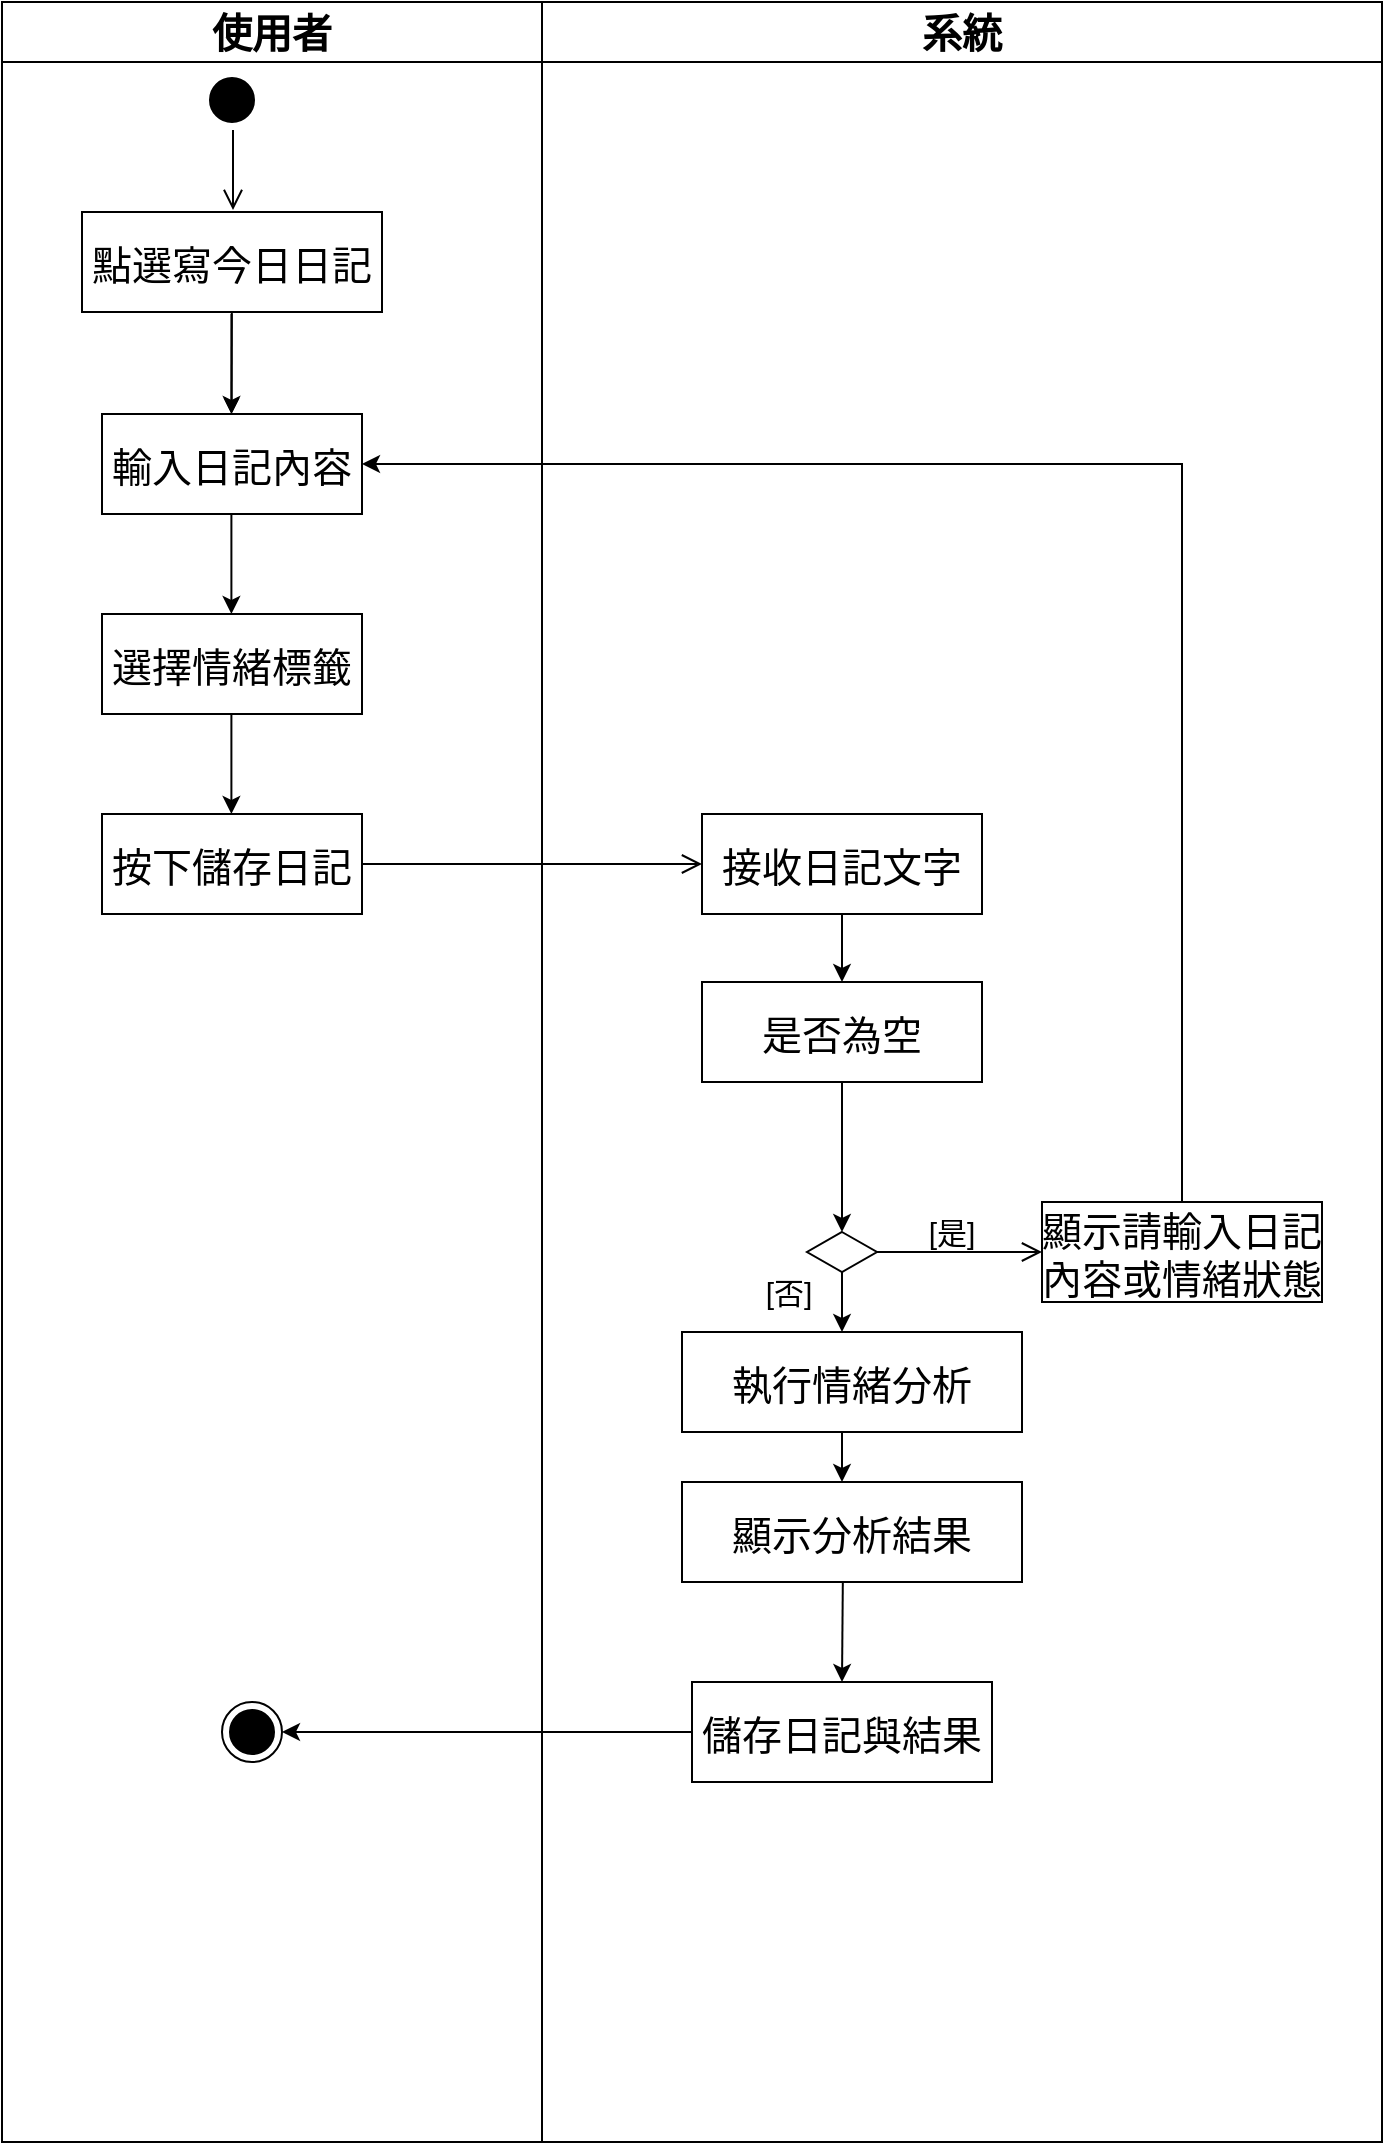 <mxfile version="26.2.2" pages="4">
  <diagram name="寫日記活動圖" id="e7e014a7-5840-1c2e-5031-d8a46d1fe8dd">
    <mxGraphModel dx="1138" dy="478" grid="1" gridSize="10" guides="1" tooltips="1" connect="1" arrows="1" fold="1" page="1" pageScale="1" pageWidth="1169" pageHeight="826" background="none" math="0" shadow="0">
      <root>
        <mxCell id="0" />
        <mxCell id="1" parent="0" />
        <mxCell id="qAcYdrMk_56uutIM6bKp-6" value="" style="ellipse;shape=startState;fillColor=#000000;strokeColor=#000000;" parent="1" vertex="1">
          <mxGeometry x="370" y="964" width="30" height="30" as="geometry" />
        </mxCell>
        <mxCell id="qAcYdrMk_56uutIM6bKp-7" value="" style="edgeStyle=elbowEdgeStyle;elbow=horizontal;verticalAlign=bottom;endArrow=open;endSize=8;strokeColor=#000000;endFill=1;rounded=0;fillColor=#000000;" parent="1" source="qAcYdrMk_56uutIM6bKp-6" edge="1">
          <mxGeometry x="100" y="40" as="geometry">
            <mxPoint x="385.643" y="1034" as="targetPoint" />
          </mxGeometry>
        </mxCell>
        <mxCell id="qAcYdrMk_56uutIM6bKp-8" value="" style="endArrow=open;strokeColor=#000000;endFill=1;rounded=0" parent="1" source="qAcYdrMk_56uutIM6bKp-41" edge="1">
          <mxGeometry relative="1" as="geometry">
            <mxPoint x="385" y="1076" as="sourcePoint" />
            <mxPoint x="384.75" y="1136" as="targetPoint" />
          </mxGeometry>
        </mxCell>
        <mxCell id="qAcYdrMk_56uutIM6bKp-9" value="" style="edgeStyle=orthogonalEdgeStyle;rounded=0;orthogonalLoop=1;jettySize=auto;html=1;" parent="1" edge="1">
          <mxGeometry relative="1" as="geometry">
            <mxPoint x="384.75" y="1086" as="sourcePoint" />
            <mxPoint x="384.75" y="1136" as="targetPoint" />
          </mxGeometry>
        </mxCell>
        <mxCell id="qAcYdrMk_56uutIM6bKp-38" value="" style="edgeStyle=elbowEdgeStyle;elbow=horizontal;verticalAlign=bottom;endArrow=open;endSize=8;strokeColor=#000000;endFill=1;rounded=0;fillColor=#000000;exitX=1;exitY=0.5;exitDx=0;exitDy=0;entryX=0;entryY=0.5;entryDx=0;entryDy=0;" parent="1" target="qAcYdrMk_56uutIM6bKp-12" edge="1" source="R8Abtqu-zcnTd_QBsA_M-8">
          <mxGeometry x="100" y="40" as="geometry">
            <mxPoint x="537.75" y="1054" as="targetPoint" />
            <mxPoint x="439.75" y="1161" as="sourcePoint" />
          </mxGeometry>
        </mxCell>
        <mxCell id="qAcYdrMk_56uutIM6bKp-42" value="" style="endArrow=open;strokeColor=#000000;endFill=1;rounded=0" parent="1" target="qAcYdrMk_56uutIM6bKp-41" edge="1">
          <mxGeometry relative="1" as="geometry">
            <mxPoint x="385" y="1076" as="sourcePoint" />
            <mxPoint x="384.75" y="1136" as="targetPoint" />
          </mxGeometry>
        </mxCell>
        <mxCell id="qAcYdrMk_56uutIM6bKp-66" value="使用者" style="swimlane;whiteSpace=wrap;startSize=30;fontSize=20;" parent="1" vertex="1">
          <mxGeometry x="270" y="930" width="270" height="1070" as="geometry" />
        </mxCell>
        <mxCell id="KruCElbM7OjdMXR9dvU4-1" value="選擇情緒標籤" style="fontSize=20;" vertex="1" parent="qAcYdrMk_56uutIM6bKp-66">
          <mxGeometry x="50" y="306" width="130" height="50" as="geometry" />
        </mxCell>
        <mxCell id="KruCElbM7OjdMXR9dvU4-4" value="" style="edgeStyle=orthogonalEdgeStyle;rounded=0;orthogonalLoop=1;jettySize=auto;html=1;" edge="1" parent="qAcYdrMk_56uutIM6bKp-66">
          <mxGeometry relative="1" as="geometry">
            <mxPoint x="114.7" y="256" as="sourcePoint" />
            <mxPoint x="114.7" y="306" as="targetPoint" />
          </mxGeometry>
        </mxCell>
        <mxCell id="qAcYdrMk_56uutIM6bKp-88" value="" style="ellipse;html=1;shape=endState;fillColor=#000000;strokeColor=#000000;" parent="qAcYdrMk_56uutIM6bKp-66" vertex="1">
          <mxGeometry x="110" y="850" width="30" height="30" as="geometry" />
        </mxCell>
        <mxCell id="qAcYdrMk_56uutIM6bKp-43" value="輸入日記內容" style="fontSize=20;" parent="qAcYdrMk_56uutIM6bKp-66" vertex="1">
          <mxGeometry x="50" y="206" width="130" height="50" as="geometry" />
        </mxCell>
        <mxCell id="qAcYdrMk_56uutIM6bKp-41" value="點選寫今日日記" style="fontSize=20;" parent="qAcYdrMk_56uutIM6bKp-66" vertex="1">
          <mxGeometry x="40" y="105" width="150" height="50" as="geometry" />
        </mxCell>
        <mxCell id="R8Abtqu-zcnTd_QBsA_M-8" value="按下儲存日記" style="fontSize=20;" vertex="1" parent="qAcYdrMk_56uutIM6bKp-66">
          <mxGeometry x="50" y="406" width="130" height="50" as="geometry" />
        </mxCell>
        <mxCell id="R8Abtqu-zcnTd_QBsA_M-9" value="" style="edgeStyle=orthogonalEdgeStyle;rounded=0;orthogonalLoop=1;jettySize=auto;html=1;" edge="1" parent="qAcYdrMk_56uutIM6bKp-66">
          <mxGeometry relative="1" as="geometry">
            <mxPoint x="114.7" y="356" as="sourcePoint" />
            <mxPoint x="114.7" y="406" as="targetPoint" />
          </mxGeometry>
        </mxCell>
        <mxCell id="qAcYdrMk_56uutIM6bKp-80" value="系統" style="swimlane;whiteSpace=wrap;startSize=30;fontSize=20;" parent="1" vertex="1">
          <mxGeometry x="540" y="930" width="420" height="1070" as="geometry" />
        </mxCell>
        <mxCell id="qAcYdrMk_56uutIM6bKp-12" value="接收日記文字" style="fontSize=20;" parent="qAcYdrMk_56uutIM6bKp-80" vertex="1">
          <mxGeometry x="80" y="406" width="140" height="50" as="geometry" />
        </mxCell>
        <mxCell id="KruCElbM7OjdMXR9dvU4-5" value="是否為空" style="fontSize=20;" vertex="1" parent="qAcYdrMk_56uutIM6bKp-80">
          <mxGeometry x="80" y="490" width="140" height="50" as="geometry" />
        </mxCell>
        <mxCell id="KruCElbM7OjdMXR9dvU4-6" value="" style="edgeStyle=orthogonalEdgeStyle;rounded=0;orthogonalLoop=1;jettySize=auto;html=1;exitX=0.5;exitY=1;exitDx=0;exitDy=0;entryX=0.5;entryY=0;entryDx=0;entryDy=0;" edge="1" parent="qAcYdrMk_56uutIM6bKp-80" source="qAcYdrMk_56uutIM6bKp-12" target="KruCElbM7OjdMXR9dvU4-5">
          <mxGeometry relative="1" as="geometry">
            <mxPoint x="-65.2" y="366" as="sourcePoint" />
            <mxPoint x="-65.2" y="416" as="targetPoint" />
          </mxGeometry>
        </mxCell>
        <mxCell id="qAcYdrMk_56uutIM6bKp-14" value="" style="endArrow=classic;html=1;rounded=0;exitX=0.5;exitY=1;exitDx=0;exitDy=0;entryX=0.5;entryY=0;entryDx=0;entryDy=0;" parent="qAcYdrMk_56uutIM6bKp-80" target="qAcYdrMk_56uutIM6bKp-13" edge="1">
          <mxGeometry width="50" height="50" relative="1" as="geometry">
            <mxPoint x="150" y="540" as="sourcePoint" />
            <mxPoint x="155" y="388" as="targetPoint" />
          </mxGeometry>
        </mxCell>
        <mxCell id="qAcYdrMk_56uutIM6bKp-13" value="&#xa;" style="rhombus;fillColor=#FFFFFF;strokeColor=#000000;" parent="qAcYdrMk_56uutIM6bKp-80" vertex="1">
          <mxGeometry x="132.5" y="615" width="35" height="20" as="geometry" />
        </mxCell>
        <mxCell id="qAcYdrMk_56uutIM6bKp-15" value="" style="endArrow=classic;html=1;rounded=0;exitX=0.5;exitY=1;exitDx=0;exitDy=0;entryX=0.5;entryY=0;entryDx=0;entryDy=0;" parent="qAcYdrMk_56uutIM6bKp-80" source="qAcYdrMk_56uutIM6bKp-13" edge="1">
          <mxGeometry width="50" height="50" relative="1" as="geometry">
            <mxPoint x="152.25" y="473" as="sourcePoint" />
            <mxPoint x="150" y="665" as="targetPoint" />
          </mxGeometry>
        </mxCell>
        <mxCell id="qAcYdrMk_56uutIM6bKp-10" value="&lt;font style=&quot;font-size: 15px;&quot;&gt;[是]&lt;/font&gt;" style="whiteSpace=wrap;html=1;strokeColor=none;fillColor=none;" parent="qAcYdrMk_56uutIM6bKp-80" vertex="1">
          <mxGeometry x="185" y="605" width="40" height="20" as="geometry" />
        </mxCell>
        <mxCell id="qAcYdrMk_56uutIM6bKp-16" value="&lt;font style=&quot;font-size: 15px;&quot;&gt;[否]&lt;/font&gt;" style="whiteSpace=wrap;html=1;strokeColor=none;fillColor=none;" parent="qAcYdrMk_56uutIM6bKp-80" vertex="1">
          <mxGeometry x="94.5" y="635" width="57.25" height="20" as="geometry" />
        </mxCell>
        <mxCell id="qAcYdrMk_56uutIM6bKp-11" value="執行情緒分析" style="fontSize=20;" parent="qAcYdrMk_56uutIM6bKp-80" vertex="1">
          <mxGeometry x="70" y="665" width="170" height="50" as="geometry" />
        </mxCell>
        <mxCell id="KruCElbM7OjdMXR9dvU4-8" value="顯示分析結果" style="fontSize=20;" vertex="1" parent="qAcYdrMk_56uutIM6bKp-80">
          <mxGeometry x="70" y="740" width="170" height="50" as="geometry" />
        </mxCell>
        <mxCell id="KruCElbM7OjdMXR9dvU4-10" value="" style="endArrow=classic;html=1;rounded=0;exitX=0.5;exitY=1;exitDx=0;exitDy=0;" edge="1" parent="qAcYdrMk_56uutIM6bKp-80">
          <mxGeometry width="50" height="50" relative="1" as="geometry">
            <mxPoint x="150" y="715" as="sourcePoint" />
            <mxPoint x="150" y="740" as="targetPoint" />
          </mxGeometry>
        </mxCell>
        <mxCell id="kqFp3LxaSNEI2CS1_shT-3" value="儲存日記與結果" style="fontSize=20;" vertex="1" parent="qAcYdrMk_56uutIM6bKp-80">
          <mxGeometry x="75" y="840" width="150" height="50" as="geometry" />
        </mxCell>
        <mxCell id="R8Abtqu-zcnTd_QBsA_M-13" value="顯示請輸入日記&#xa;內容或情緒狀態" style="fontSize=20;" vertex="1" parent="qAcYdrMk_56uutIM6bKp-80">
          <mxGeometry x="250" y="600" width="140" height="50" as="geometry" />
        </mxCell>
        <mxCell id="R8Abtqu-zcnTd_QBsA_M-12" value="" style="edgeStyle=elbowEdgeStyle;elbow=horizontal;verticalAlign=bottom;endArrow=open;endSize=8;strokeColor=#000000;endFill=1;rounded=0;fillColor=#000000;exitX=1;exitY=0.5;exitDx=0;exitDy=0;entryX=0;entryY=0.5;entryDx=0;entryDy=0;" edge="1" parent="qAcYdrMk_56uutIM6bKp-80" source="qAcYdrMk_56uutIM6bKp-13" target="R8Abtqu-zcnTd_QBsA_M-13">
          <mxGeometry x="-440" y="-890" as="geometry">
            <mxPoint x="310" y="625" as="targetPoint" />
            <mxPoint x="180" y="635" as="sourcePoint" />
          </mxGeometry>
        </mxCell>
        <mxCell id="R8Abtqu-zcnTd_QBsA_M-18" value="" style="endArrow=classic;html=1;rounded=0;exitX=0.473;exitY=1.002;exitDx=0;exitDy=0;exitPerimeter=0;entryX=0.5;entryY=0;entryDx=0;entryDy=0;" edge="1" parent="qAcYdrMk_56uutIM6bKp-80" source="KruCElbM7OjdMXR9dvU4-8" target="kqFp3LxaSNEI2CS1_shT-3">
          <mxGeometry width="50" height="50" relative="1" as="geometry">
            <mxPoint x="149.38" y="800" as="sourcePoint" />
            <mxPoint x="149" y="840" as="targetPoint" />
          </mxGeometry>
        </mxCell>
        <mxCell id="kJbpv8XA1kqPkhbUWXzo-1" style="edgeStyle=orthogonalEdgeStyle;rounded=0;orthogonalLoop=1;jettySize=auto;html=1;exitX=0;exitY=0.5;exitDx=0;exitDy=0;entryX=1;entryY=0.5;entryDx=0;entryDy=0;" edge="1" parent="1" source="kqFp3LxaSNEI2CS1_shT-3" target="qAcYdrMk_56uutIM6bKp-88">
          <mxGeometry relative="1" as="geometry" />
        </mxCell>
        <mxCell id="kJbpv8XA1kqPkhbUWXzo-4" style="edgeStyle=orthogonalEdgeStyle;rounded=0;orthogonalLoop=1;jettySize=auto;html=1;entryX=1;entryY=0.5;entryDx=0;entryDy=0;" edge="1" parent="1" source="R8Abtqu-zcnTd_QBsA_M-13" target="qAcYdrMk_56uutIM6bKp-43">
          <mxGeometry relative="1" as="geometry">
            <Array as="points">
              <mxPoint x="860" y="1161" />
            </Array>
          </mxGeometry>
        </mxCell>
      </root>
    </mxGraphModel>
  </diagram>
  <diagram id="XaWEcqGVUeEleUQkVjFr" name="登入活動圖">
    <mxGraphModel dx="931" dy="1067" grid="1" gridSize="10" guides="1" tooltips="1" connect="1" arrows="1" fold="1" page="1" pageScale="1" pageWidth="827" pageHeight="1169" math="0" shadow="0">
      <root>
        <mxCell id="0" />
        <mxCell id="1" parent="0" />
        <mxCell id="_8p0gv5oE-PLBD2UJxlH-31" value="" style="ellipse;shape=startState;fillColor=#000000;strokeColor=#000000;" vertex="1" parent="1">
          <mxGeometry x="230" y="444" width="30" height="30" as="geometry" />
        </mxCell>
        <mxCell id="_8p0gv5oE-PLBD2UJxlH-32" value="" style="edgeStyle=elbowEdgeStyle;elbow=horizontal;verticalAlign=bottom;endArrow=open;endSize=8;strokeColor=#000000;endFill=1;rounded=0;fillColor=#000000;" edge="1" parent="1" source="_8p0gv5oE-PLBD2UJxlH-31">
          <mxGeometry x="100" y="40" as="geometry">
            <mxPoint x="245.643" y="514" as="targetPoint" />
          </mxGeometry>
        </mxCell>
        <mxCell id="_8p0gv5oE-PLBD2UJxlH-34" value="" style="edgeStyle=orthogonalEdgeStyle;rounded=0;orthogonalLoop=1;jettySize=auto;html=1;entryX=0.5;entryY=0;entryDx=0;entryDy=0;" edge="1" parent="1" target="_8p0gv5oE-PLBD2UJxlH-39">
          <mxGeometry relative="1" as="geometry">
            <mxPoint x="244.75" y="566" as="sourcePoint" />
            <mxPoint x="244.75" y="616" as="targetPoint" />
          </mxGeometry>
        </mxCell>
        <mxCell id="_8p0gv5oE-PLBD2UJxlH-36" value="" style="endArrow=open;strokeColor=#000000;endFill=1;rounded=0" edge="1" parent="1" target="_8p0gv5oE-PLBD2UJxlH-37">
          <mxGeometry relative="1" as="geometry">
            <mxPoint x="245" y="556" as="sourcePoint" />
            <mxPoint x="244.75" y="616" as="targetPoint" />
          </mxGeometry>
        </mxCell>
        <mxCell id="_8p0gv5oE-PLBD2UJxlH-38" value="使用者" style="swimlane;whiteSpace=wrap;startSize=30;fontSize=20;" vertex="1" parent="1">
          <mxGeometry x="130" y="410" width="270" height="690" as="geometry" />
        </mxCell>
        <mxCell id="_8p0gv5oE-PLBD2UJxlH-39" value="輸入Email與密碼" style="fontSize=20;" vertex="1" parent="_8p0gv5oE-PLBD2UJxlH-38">
          <mxGeometry x="25" y="220" width="180" height="50" as="geometry" />
        </mxCell>
        <mxCell id="_8p0gv5oE-PLBD2UJxlH-37" value="點選登入並開始" style="fontSize=20;" vertex="1" parent="_8p0gv5oE-PLBD2UJxlH-38">
          <mxGeometry x="35" y="110" width="160" height="50" as="geometry" />
        </mxCell>
        <mxCell id="1V_9ycoMxlUshRL5_7Cy-17" value="" style="endArrow=classic;html=1;rounded=0;exitX=0.5;exitY=1;exitDx=0;exitDy=0;entryX=0.5;entryY=0;entryDx=0;entryDy=0;" edge="1" parent="_8p0gv5oE-PLBD2UJxlH-38" target="1V_9ycoMxlUshRL5_7Cy-18">
          <mxGeometry width="50" height="50" relative="1" as="geometry">
            <mxPoint x="114.41" y="270" as="sourcePoint" />
            <mxPoint x="114.91" y="345" as="targetPoint" />
          </mxGeometry>
        </mxCell>
        <mxCell id="1V_9ycoMxlUshRL5_7Cy-18" value="點選登入" style="fontSize=20;" vertex="1" parent="_8p0gv5oE-PLBD2UJxlH-38">
          <mxGeometry x="15" y="330" width="200" height="50" as="geometry" />
        </mxCell>
        <mxCell id="_8p0gv5oE-PLBD2UJxlH-44" value="系統" style="swimlane;whiteSpace=wrap;startSize=30;fontSize=20;" vertex="1" parent="1">
          <mxGeometry x="400" y="410" width="520" height="690" as="geometry" />
        </mxCell>
        <mxCell id="_8p0gv5oE-PLBD2UJxlH-48" value="" style="endArrow=classic;html=1;rounded=0;exitX=0.5;exitY=1;exitDx=0;exitDy=0;" edge="1" parent="_8p0gv5oE-PLBD2UJxlH-44" source="1V_9ycoMxlUshRL5_7Cy-2">
          <mxGeometry width="50" height="50" relative="1" as="geometry">
            <mxPoint x="150.5" y="400" as="sourcePoint" />
            <mxPoint x="140" y="460" as="targetPoint" />
          </mxGeometry>
        </mxCell>
        <mxCell id="_8p0gv5oE-PLBD2UJxlH-49" value="&#xa;" style="rhombus;fillColor=#FFFFFF;strokeColor=#000000;" vertex="1" parent="_8p0gv5oE-PLBD2UJxlH-44">
          <mxGeometry x="123" y="460" width="35" height="25" as="geometry" />
        </mxCell>
        <mxCell id="_8p0gv5oE-PLBD2UJxlH-50" value="" style="endArrow=classic;html=1;rounded=0;exitX=0.5;exitY=1;exitDx=0;exitDy=0;entryX=0.5;entryY=0;entryDx=0;entryDy=0;" edge="1" parent="_8p0gv5oE-PLBD2UJxlH-44" source="_8p0gv5oE-PLBD2UJxlH-49" target="_8p0gv5oE-PLBD2UJxlH-53">
          <mxGeometry width="50" height="50" relative="1" as="geometry">
            <mxPoint x="152.75" y="333" as="sourcePoint" />
            <mxPoint x="141" y="525" as="targetPoint" />
          </mxGeometry>
        </mxCell>
        <mxCell id="_8p0gv5oE-PLBD2UJxlH-51" value="&lt;font style=&quot;font-size: 15px;&quot;&gt;[是]&lt;/font&gt;" style="whiteSpace=wrap;html=1;strokeColor=none;fillColor=none;" vertex="1" parent="_8p0gv5oE-PLBD2UJxlH-44">
          <mxGeometry x="100" y="485" width="40" height="20" as="geometry" />
        </mxCell>
        <mxCell id="_8p0gv5oE-PLBD2UJxlH-52" value="&lt;font style=&quot;font-size: 15px;&quot;&gt;[否]&lt;/font&gt;" style="whiteSpace=wrap;html=1;strokeColor=none;fillColor=none;" vertex="1" parent="_8p0gv5oE-PLBD2UJxlH-44">
          <mxGeometry x="168.25" y="450" width="57.25" height="20" as="geometry" />
        </mxCell>
        <mxCell id="_8p0gv5oE-PLBD2UJxlH-53" value="顯示首頁" style="fontSize=20;" vertex="1" parent="_8p0gv5oE-PLBD2UJxlH-44">
          <mxGeometry x="55.5" y="530" width="170" height="50" as="geometry" />
        </mxCell>
        <mxCell id="1V_9ycoMxlUshRL5_7Cy-2" value="檢查Email與密碼" style="fontSize=20;" vertex="1" parent="_8p0gv5oE-PLBD2UJxlH-44">
          <mxGeometry x="40" y="330" width="200" height="50" as="geometry" />
        </mxCell>
        <mxCell id="1V_9ycoMxlUshRL5_7Cy-20" value="顯示帳號錯誤或&#xa;密碼不存在" style="fontSize=20;" vertex="1" parent="_8p0gv5oE-PLBD2UJxlH-44">
          <mxGeometry x="240" y="447.5" width="200" height="50" as="geometry" />
        </mxCell>
        <mxCell id="1V_9ycoMxlUshRL5_7Cy-24" value="" style="endArrow=classic;html=1;rounded=0;exitX=1;exitY=0.5;exitDx=0;exitDy=0;entryX=0;entryY=0.5;entryDx=0;entryDy=0;" edge="1" parent="_8p0gv5oE-PLBD2UJxlH-44" source="_8p0gv5oE-PLBD2UJxlH-49" target="1V_9ycoMxlUshRL5_7Cy-20">
          <mxGeometry width="50" height="50" relative="1" as="geometry">
            <mxPoint x="151" y="495" as="sourcePoint" />
            <mxPoint x="151" y="535" as="targetPoint" />
          </mxGeometry>
        </mxCell>
        <mxCell id="_8p0gv5oE-PLBD2UJxlH-41" value="" style="ellipse;html=1;shape=endState;fillColor=#000000;strokeColor=#000000;" vertex="1" parent="_8p0gv5oE-PLBD2UJxlH-44">
          <mxGeometry x="125.5" y="650" width="30" height="30" as="geometry" />
        </mxCell>
        <mxCell id="pghSWNV-5Mb5upVh3oGa-1" value="" style="endArrow=classic;html=1;rounded=0;exitX=0.5;exitY=1;exitDx=0;exitDy=0;entryX=0.5;entryY=0;entryDx=0;entryDy=0;" edge="1" parent="_8p0gv5oE-PLBD2UJxlH-44" source="_8p0gv5oE-PLBD2UJxlH-53" target="_8p0gv5oE-PLBD2UJxlH-41">
          <mxGeometry width="50" height="50" relative="1" as="geometry">
            <mxPoint x="142.64" y="600" as="sourcePoint" />
            <mxPoint x="142.64" y="645" as="targetPoint" />
          </mxGeometry>
        </mxCell>
        <mxCell id="1V_9ycoMxlUshRL5_7Cy-3" value="" style="edgeStyle=elbowEdgeStyle;elbow=horizontal;verticalAlign=bottom;endArrow=open;endSize=8;strokeColor=#000000;endFill=1;rounded=0;fillColor=#000000;exitX=1;exitY=0.5;exitDx=0;exitDy=0;entryX=0;entryY=0.5;entryDx=0;entryDy=0;" edge="1" parent="1" source="1V_9ycoMxlUshRL5_7Cy-18" target="1V_9ycoMxlUshRL5_7Cy-2">
          <mxGeometry x="100" y="40" as="geometry">
            <mxPoint x="460" y="555" as="targetPoint" />
            <mxPoint x="335" y="555" as="sourcePoint" />
          </mxGeometry>
        </mxCell>
        <mxCell id="1V_9ycoMxlUshRL5_7Cy-25" value="" style="endArrow=classic;html=1;rounded=0;exitX=1;exitY=0.5;exitDx=0;exitDy=0;entryX=1;entryY=0.5;entryDx=0;entryDy=0;" edge="1" parent="1" source="1V_9ycoMxlUshRL5_7Cy-20" target="_8p0gv5oE-PLBD2UJxlH-39">
          <mxGeometry width="50" height="50" relative="1" as="geometry">
            <mxPoint x="550" y="800" as="sourcePoint" />
            <mxPoint x="550" y="880" as="targetPoint" />
            <Array as="points">
              <mxPoint x="890" y="883" />
              <mxPoint x="890" y="655" />
            </Array>
          </mxGeometry>
        </mxCell>
      </root>
    </mxGraphModel>
  </diagram>
  <diagram id="Qkq9pe2DDC6BN5qTmQI-" name="查詢歷史日記活動圖">
    <mxGraphModel dx="2098" dy="1084" grid="1" gridSize="10" guides="1" tooltips="1" connect="1" arrows="1" fold="1" page="1" pageScale="1" pageWidth="827" pageHeight="1169" math="0" shadow="0">
      <root>
        <mxCell id="0" />
        <mxCell id="1" parent="0" />
        <mxCell id="VAhCaEVph85gmRJZTaxG-1" value="" style="ellipse;shape=startState;fillColor=#000000;strokeColor=#000000;" vertex="1" parent="1">
          <mxGeometry x="230" y="444" width="30" height="30" as="geometry" />
        </mxCell>
        <mxCell id="VAhCaEVph85gmRJZTaxG-2" value="" style="edgeStyle=elbowEdgeStyle;elbow=horizontal;verticalAlign=bottom;endArrow=open;endSize=8;strokeColor=#000000;endFill=1;rounded=0;fillColor=#000000;" edge="1" parent="1" source="VAhCaEVph85gmRJZTaxG-1">
          <mxGeometry x="100" y="40" as="geometry">
            <mxPoint x="245.643" y="514" as="targetPoint" />
          </mxGeometry>
        </mxCell>
        <mxCell id="VAhCaEVph85gmRJZTaxG-3" value="" style="endArrow=open;strokeColor=#000000;endFill=1;rounded=0" edge="1" parent="1" source="VAhCaEVph85gmRJZTaxG-7">
          <mxGeometry relative="1" as="geometry">
            <mxPoint x="245" y="556" as="sourcePoint" />
            <mxPoint x="244.75" y="616" as="targetPoint" />
          </mxGeometry>
        </mxCell>
        <mxCell id="VAhCaEVph85gmRJZTaxG-4" value="" style="edgeStyle=orthogonalEdgeStyle;rounded=0;orthogonalLoop=1;jettySize=auto;html=1;" edge="1" parent="1">
          <mxGeometry relative="1" as="geometry">
            <mxPoint x="244.75" y="566" as="sourcePoint" />
            <mxPoint x="244.75" y="616" as="targetPoint" />
          </mxGeometry>
        </mxCell>
        <mxCell id="VAhCaEVph85gmRJZTaxG-5" value="" style="edgeStyle=elbowEdgeStyle;elbow=horizontal;verticalAlign=bottom;endArrow=open;endSize=8;strokeColor=#000000;endFill=1;rounded=0;fillColor=#000000;exitX=1;exitY=0.5;exitDx=0;exitDy=0;entryX=0;entryY=0.5;entryDx=0;entryDy=0;" edge="1" parent="1" source="VAhCaEVph85gmRJZTaxG-9" target="VAhCaEVph85gmRJZTaxG-15">
          <mxGeometry x="100" y="40" as="geometry">
            <mxPoint x="397.75" y="534" as="targetPoint" />
            <mxPoint x="299.75" y="641" as="sourcePoint" />
          </mxGeometry>
        </mxCell>
        <mxCell id="VAhCaEVph85gmRJZTaxG-6" value="" style="endArrow=open;strokeColor=#000000;endFill=1;rounded=0" edge="1" parent="1" target="VAhCaEVph85gmRJZTaxG-7">
          <mxGeometry relative="1" as="geometry">
            <mxPoint x="245" y="556" as="sourcePoint" />
            <mxPoint x="244.75" y="616" as="targetPoint" />
          </mxGeometry>
        </mxCell>
        <mxCell id="VAhCaEVph85gmRJZTaxG-7" value="點選註冊" style="fontSize=20;" vertex="1" parent="1">
          <mxGeometry x="190" y="515" width="110" height="50" as="geometry" />
        </mxCell>
        <mxCell id="VAhCaEVph85gmRJZTaxG-8" value="使用者" style="swimlane;whiteSpace=wrap;startSize=30;fontSize=20;" vertex="1" parent="1">
          <mxGeometry x="130" y="410" width="270" height="890" as="geometry" />
        </mxCell>
        <mxCell id="VAhCaEVph85gmRJZTaxG-9" value="按下提交" style="fontSize=20;" vertex="1" parent="VAhCaEVph85gmRJZTaxG-8">
          <mxGeometry x="50" y="306" width="130" height="50" as="geometry" />
        </mxCell>
        <mxCell id="VAhCaEVph85gmRJZTaxG-10" value="" style="edgeStyle=orthogonalEdgeStyle;rounded=0;orthogonalLoop=1;jettySize=auto;html=1;" edge="1" parent="VAhCaEVph85gmRJZTaxG-8">
          <mxGeometry relative="1" as="geometry">
            <mxPoint x="114.7" y="256" as="sourcePoint" />
            <mxPoint x="114.7" y="306" as="targetPoint" />
          </mxGeometry>
        </mxCell>
        <mxCell id="VAhCaEVph85gmRJZTaxG-11" value="" style="ellipse;html=1;shape=endState;fillColor=#000000;strokeColor=#000000;" vertex="1" parent="VAhCaEVph85gmRJZTaxG-8">
          <mxGeometry x="100" y="830" width="30" height="30" as="geometry" />
        </mxCell>
        <mxCell id="VAhCaEVph85gmRJZTaxG-12" value="輸入日記內容" style="fontSize=20;" vertex="1" parent="VAhCaEVph85gmRJZTaxG-8">
          <mxGeometry x="50" y="206" width="130" height="50" as="geometry" />
        </mxCell>
        <mxCell id="VAhCaEVph85gmRJZTaxG-13" value="點選儲存日記" style="fontSize=20;" vertex="1" parent="VAhCaEVph85gmRJZTaxG-8">
          <mxGeometry x="40" y="640" width="150" height="50" as="geometry" />
        </mxCell>
        <mxCell id="VAhCaEVph85gmRJZTaxG-14" value="系統" style="swimlane;whiteSpace=wrap;startSize=30;fontSize=20;" vertex="1" parent="1">
          <mxGeometry x="400" y="410" width="280" height="890" as="geometry" />
        </mxCell>
        <mxCell id="VAhCaEVph85gmRJZTaxG-15" value="接收日記文字" style="fontSize=20;" vertex="1" parent="VAhCaEVph85gmRJZTaxG-14">
          <mxGeometry x="65.5" y="306" width="140" height="50" as="geometry" />
        </mxCell>
        <mxCell id="VAhCaEVph85gmRJZTaxG-16" value="是否為空" style="fontSize=20;" vertex="1" parent="VAhCaEVph85gmRJZTaxG-14">
          <mxGeometry x="65.5" y="390" width="140" height="50" as="geometry" />
        </mxCell>
        <mxCell id="VAhCaEVph85gmRJZTaxG-17" value="" style="edgeStyle=orthogonalEdgeStyle;rounded=0;orthogonalLoop=1;jettySize=auto;html=1;exitX=0.5;exitY=1;exitDx=0;exitDy=0;entryX=0.5;entryY=0;entryDx=0;entryDy=0;" edge="1" parent="VAhCaEVph85gmRJZTaxG-14" source="VAhCaEVph85gmRJZTaxG-15" target="VAhCaEVph85gmRJZTaxG-16">
          <mxGeometry relative="1" as="geometry">
            <mxPoint x="-79.7" y="266" as="sourcePoint" />
            <mxPoint x="-79.7" y="316" as="targetPoint" />
          </mxGeometry>
        </mxCell>
        <mxCell id="VAhCaEVph85gmRJZTaxG-18" value="" style="endArrow=classic;html=1;rounded=0;exitX=0.5;exitY=1;exitDx=0;exitDy=0;entryX=0.5;entryY=0;entryDx=0;entryDy=0;" edge="1" parent="VAhCaEVph85gmRJZTaxG-14" target="VAhCaEVph85gmRJZTaxG-19">
          <mxGeometry width="50" height="50" relative="1" as="geometry">
            <mxPoint x="135.5" y="440" as="sourcePoint" />
            <mxPoint x="140.5" y="288" as="targetPoint" />
          </mxGeometry>
        </mxCell>
        <mxCell id="VAhCaEVph85gmRJZTaxG-19" value="&#xa;" style="rhombus;fillColor=#FFFFFF;strokeColor=#000000;" vertex="1" parent="VAhCaEVph85gmRJZTaxG-14">
          <mxGeometry x="118" y="515" width="35" height="20" as="geometry" />
        </mxCell>
        <mxCell id="VAhCaEVph85gmRJZTaxG-20" value="" style="endArrow=classic;html=1;rounded=0;exitX=0.5;exitY=1;exitDx=0;exitDy=0;entryX=0.5;entryY=0;entryDx=0;entryDy=0;" edge="1" parent="VAhCaEVph85gmRJZTaxG-14" source="VAhCaEVph85gmRJZTaxG-19">
          <mxGeometry width="50" height="50" relative="1" as="geometry">
            <mxPoint x="137.75" y="373" as="sourcePoint" />
            <mxPoint x="135.5" y="565" as="targetPoint" />
          </mxGeometry>
        </mxCell>
        <mxCell id="VAhCaEVph85gmRJZTaxG-21" value="&lt;font style=&quot;font-size: 15px;&quot;&gt;[是]&lt;/font&gt;" style="whiteSpace=wrap;html=1;strokeColor=none;fillColor=none;" vertex="1" parent="VAhCaEVph85gmRJZTaxG-14">
          <mxGeometry x="170.5" y="505" width="40" height="20" as="geometry" />
        </mxCell>
        <mxCell id="VAhCaEVph85gmRJZTaxG-22" value="&lt;font style=&quot;font-size: 15px;&quot;&gt;[不是]&lt;/font&gt;" style="whiteSpace=wrap;html=1;strokeColor=none;fillColor=none;" vertex="1" parent="VAhCaEVph85gmRJZTaxG-14">
          <mxGeometry x="135.5" y="535" width="57.25" height="20" as="geometry" />
        </mxCell>
        <mxCell id="VAhCaEVph85gmRJZTaxG-23" value="執行情緒分析" style="fontSize=20;" vertex="1" parent="VAhCaEVph85gmRJZTaxG-14">
          <mxGeometry x="55.5" y="565" width="170" height="50" as="geometry" />
        </mxCell>
        <mxCell id="VAhCaEVph85gmRJZTaxG-24" value="顯示分析結果" style="fontSize=20;" vertex="1" parent="VAhCaEVph85gmRJZTaxG-14">
          <mxGeometry x="55.5" y="640" width="170" height="50" as="geometry" />
        </mxCell>
        <mxCell id="VAhCaEVph85gmRJZTaxG-25" value="" style="endArrow=classic;html=1;rounded=0;exitX=0.5;exitY=1;exitDx=0;exitDy=0;" edge="1" parent="VAhCaEVph85gmRJZTaxG-14">
          <mxGeometry width="50" height="50" relative="1" as="geometry">
            <mxPoint x="135.5" y="615" as="sourcePoint" />
            <mxPoint x="135.5" y="640" as="targetPoint" />
          </mxGeometry>
        </mxCell>
        <mxCell id="VAhCaEVph85gmRJZTaxG-26" value="儲存日記與結果" style="fontSize=20;" vertex="1" parent="VAhCaEVph85gmRJZTaxG-14">
          <mxGeometry x="55.5" y="722" width="150" height="50" as="geometry" />
        </mxCell>
        <mxCell id="VAhCaEVph85gmRJZTaxG-27" value="" style="endArrow=classic;html=1;rounded=0;exitX=1;exitY=0.5;exitDx=0;exitDy=0;entryX=1;entryY=0.5;entryDx=0;entryDy=0;" edge="1" parent="1" source="VAhCaEVph85gmRJZTaxG-19" target="VAhCaEVph85gmRJZTaxG-12">
          <mxGeometry width="50" height="50" relative="1" as="geometry">
            <mxPoint x="488.25" y="716" as="sourcePoint" />
            <mxPoint x="575" y="935" as="targetPoint" />
            <Array as="points">
              <mxPoint x="640" y="935" />
              <mxPoint x="640" y="641" />
            </Array>
          </mxGeometry>
        </mxCell>
        <mxCell id="VAhCaEVph85gmRJZTaxG-28" value="" style="endArrow=classic;html=1;rounded=0;exitX=0;exitY=0.5;exitDx=0;exitDy=0;entryX=1;entryY=0.5;entryDx=0;entryDy=0;" edge="1" parent="1" source="VAhCaEVph85gmRJZTaxG-24" target="VAhCaEVph85gmRJZTaxG-13">
          <mxGeometry width="50" height="50" relative="1" as="geometry">
            <mxPoint x="455.5" y="1080.0" as="sourcePoint" />
            <mxPoint x="370" y="1079" as="targetPoint" />
          </mxGeometry>
        </mxCell>
        <mxCell id="VAhCaEVph85gmRJZTaxG-29" value="" style="endArrow=classic;html=1;rounded=0;exitX=0.467;exitY=1;exitDx=0;exitDy=0;entryX=0;entryY=0.5;entryDx=0;entryDy=0;exitPerimeter=0;" edge="1" parent="1" source="VAhCaEVph85gmRJZTaxG-13" target="VAhCaEVph85gmRJZTaxG-26">
          <mxGeometry width="50" height="50" relative="1" as="geometry">
            <mxPoint x="466" y="1085" as="sourcePoint" />
            <mxPoint x="330" y="1085" as="targetPoint" />
            <Array as="points">
              <mxPoint x="240" y="1157" />
            </Array>
          </mxGeometry>
        </mxCell>
        <mxCell id="VAhCaEVph85gmRJZTaxG-30" value="" style="endArrow=classic;html=1;rounded=0;exitX=0.5;exitY=1;exitDx=0;exitDy=0;entryX=1;entryY=0.5;entryDx=0;entryDy=0;" edge="1" parent="1" source="VAhCaEVph85gmRJZTaxG-26" target="VAhCaEVph85gmRJZTaxG-11">
          <mxGeometry width="50" height="50" relative="1" as="geometry">
            <mxPoint x="250" y="1110" as="sourcePoint" />
            <mxPoint x="466" y="1167" as="targetPoint" />
            <Array as="points">
              <mxPoint x="530" y="1255" />
            </Array>
          </mxGeometry>
        </mxCell>
      </root>
    </mxGraphModel>
  </diagram>
  <diagram id="xF-0lb_RBf0tRStXi0qm" name="註冊活動圖">
    <mxGraphModel dx="512" dy="587" grid="1" gridSize="10" guides="1" tooltips="1" connect="1" arrows="1" fold="1" page="1" pageScale="1" pageWidth="827" pageHeight="1169" math="0" shadow="0">
      <root>
        <mxCell id="0" />
        <mxCell id="1" parent="0" />
      </root>
    </mxGraphModel>
  </diagram>
</mxfile>
